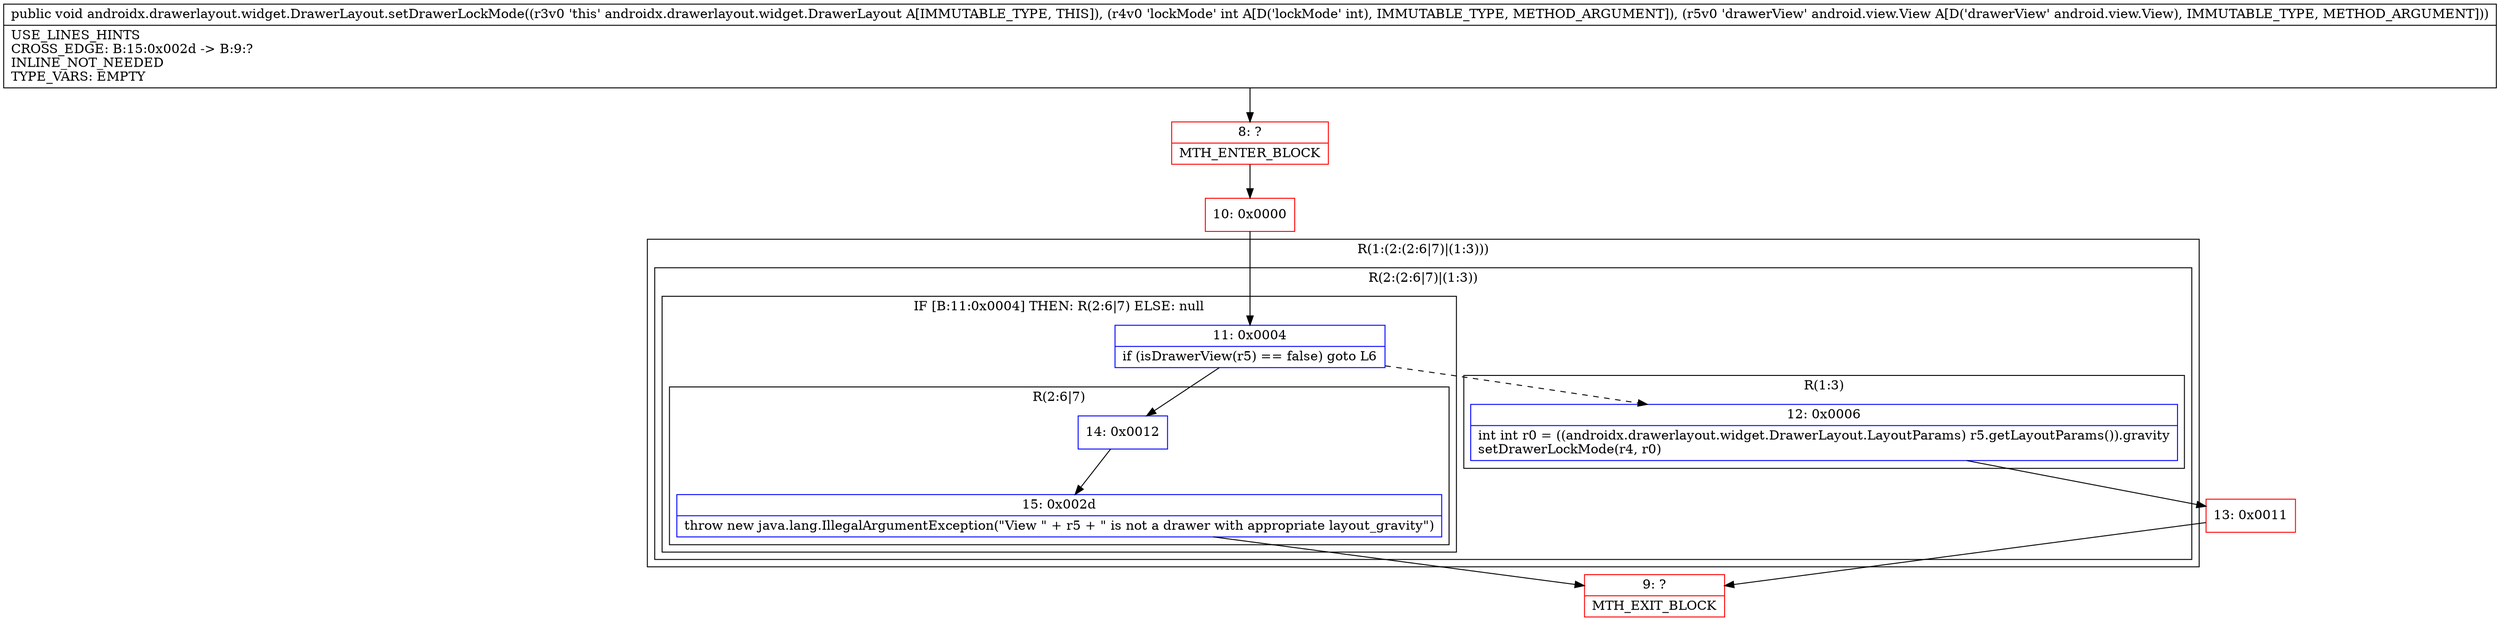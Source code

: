 digraph "CFG forandroidx.drawerlayout.widget.DrawerLayout.setDrawerLockMode(ILandroid\/view\/View;)V" {
subgraph cluster_Region_1764845406 {
label = "R(1:(2:(2:6|7)|(1:3)))";
node [shape=record,color=blue];
subgraph cluster_Region_423466106 {
label = "R(2:(2:6|7)|(1:3))";
node [shape=record,color=blue];
subgraph cluster_IfRegion_551596698 {
label = "IF [B:11:0x0004] THEN: R(2:6|7) ELSE: null";
node [shape=record,color=blue];
Node_11 [shape=record,label="{11\:\ 0x0004|if (isDrawerView(r5) == false) goto L6\l}"];
subgraph cluster_Region_1054993738 {
label = "R(2:6|7)";
node [shape=record,color=blue];
Node_14 [shape=record,label="{14\:\ 0x0012}"];
Node_15 [shape=record,label="{15\:\ 0x002d|throw new java.lang.IllegalArgumentException(\"View \" + r5 + \" is not a drawer with appropriate layout_gravity\")\l}"];
}
}
subgraph cluster_Region_968119587 {
label = "R(1:3)";
node [shape=record,color=blue];
Node_12 [shape=record,label="{12\:\ 0x0006|int int r0 = ((androidx.drawerlayout.widget.DrawerLayout.LayoutParams) r5.getLayoutParams()).gravity\lsetDrawerLockMode(r4, r0)\l}"];
}
}
}
Node_8 [shape=record,color=red,label="{8\:\ ?|MTH_ENTER_BLOCK\l}"];
Node_10 [shape=record,color=red,label="{10\:\ 0x0000}"];
Node_13 [shape=record,color=red,label="{13\:\ 0x0011}"];
Node_9 [shape=record,color=red,label="{9\:\ ?|MTH_EXIT_BLOCK\l}"];
MethodNode[shape=record,label="{public void androidx.drawerlayout.widget.DrawerLayout.setDrawerLockMode((r3v0 'this' androidx.drawerlayout.widget.DrawerLayout A[IMMUTABLE_TYPE, THIS]), (r4v0 'lockMode' int A[D('lockMode' int), IMMUTABLE_TYPE, METHOD_ARGUMENT]), (r5v0 'drawerView' android.view.View A[D('drawerView' android.view.View), IMMUTABLE_TYPE, METHOD_ARGUMENT]))  | USE_LINES_HINTS\lCROSS_EDGE: B:15:0x002d \-\> B:9:?\lINLINE_NOT_NEEDED\lTYPE_VARS: EMPTY\l}"];
MethodNode -> Node_8;Node_11 -> Node_12[style=dashed];
Node_11 -> Node_14;
Node_14 -> Node_15;
Node_15 -> Node_9;
Node_12 -> Node_13;
Node_8 -> Node_10;
Node_10 -> Node_11;
Node_13 -> Node_9;
}

